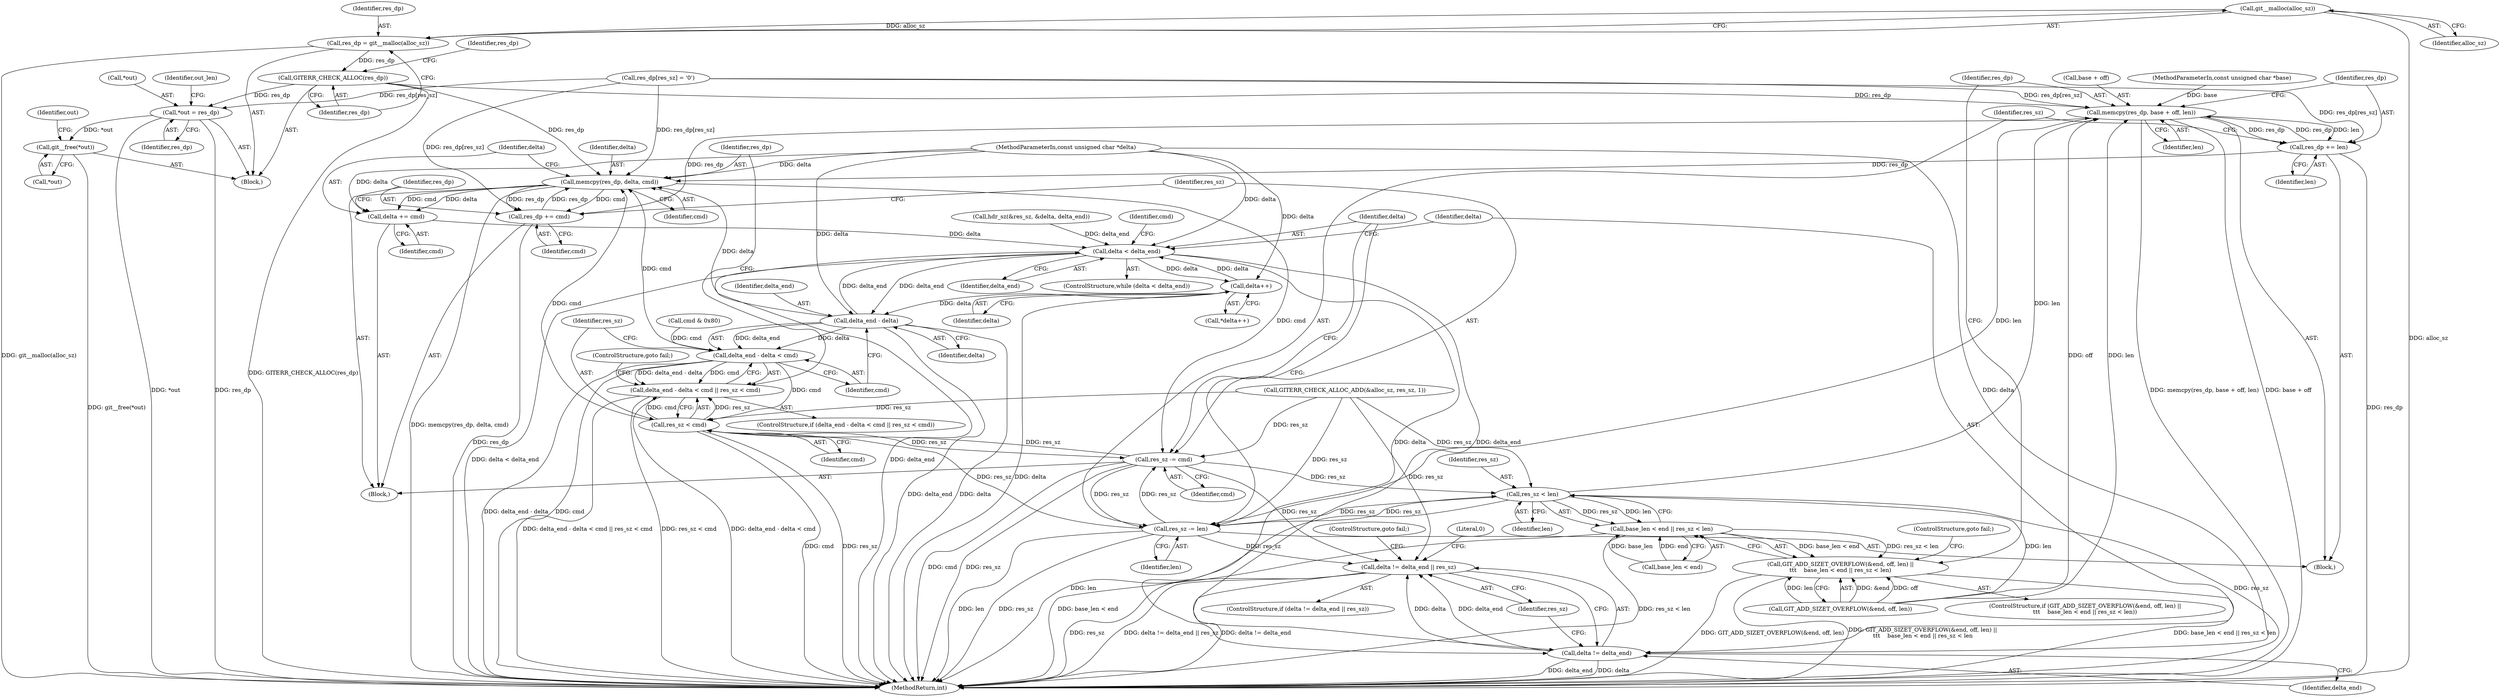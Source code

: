 digraph "0_libgit2_c1577110467b701dcbcf9439ac225ea851b47d22@API" {
"1000173" [label="(Call,git__malloc(alloc_sz))"];
"1000171" [label="(Call,res_dp = git__malloc(alloc_sz))"];
"1000175" [label="(Call,GITERR_CHECK_ALLOC(res_dp))"];
"1000182" [label="(Call,*out = res_dp)"];
"1000338" [label="(Call,git__free(*out))"];
"1000285" [label="(Call,memcpy(res_dp, base + off, len))"];
"1000291" [label="(Call,res_dp += len)"];
"1000312" [label="(Call,memcpy(res_dp, delta, cmd))"];
"1000316" [label="(Call,delta += cmd)"];
"1000191" [label="(Call,delta < delta_end)"];
"1000199" [label="(Call,delta++)"];
"1000304" [label="(Call,delta_end - delta)"];
"1000303" [label="(Call,delta_end - delta < cmd)"];
"1000302" [label="(Call,delta_end - delta < cmd || res_sz < cmd)"];
"1000308" [label="(Call,res_sz < cmd)"];
"1000322" [label="(Call,res_sz -= cmd)"];
"1000281" [label="(Call,res_sz < len)"];
"1000277" [label="(Call,base_len < end || res_sz < len)"];
"1000271" [label="(Call,GIT_ADD_SIZET_OVERFLOW(&end, off, len) ||\n\t\t\t    base_len < end || res_sz < len)"];
"1000294" [label="(Call,res_sz -= len)"];
"1000329" [label="(Call,delta != delta_end || res_sz)"];
"1000330" [label="(Call,delta != delta_end)"];
"1000319" [label="(Call,res_dp += cmd)"];
"1000312" [label="(Call,memcpy(res_dp, delta, cmd))"];
"1000109" [label="(MethodParameterIn,const unsigned char *delta)"];
"1000318" [label="(Identifier,cmd)"];
"1000316" [label="(Call,delta += cmd)"];
"1000283" [label="(Identifier,len)"];
"1000171" [label="(Call,res_dp = git__malloc(alloc_sz))"];
"1000308" [label="(Call,res_sz < cmd)"];
"1000176" [label="(Identifier,res_dp)"];
"1000305" [label="(Identifier,delta_end)"];
"1000307" [label="(Identifier,cmd)"];
"1000339" [label="(Call,*out)"];
"1000193" [label="(Identifier,delta_end)"];
"1000291" [label="(Call,res_dp += len)"];
"1000303" [label="(Call,delta_end - delta < cmd)"];
"1000202" [label="(Call,cmd & 0x80)"];
"1000198" [label="(Call,*delta++)"];
"1000287" [label="(Call,base + off)"];
"1000295" [label="(Identifier,res_sz)"];
"1000324" [label="(Identifier,cmd)"];
"1000323" [label="(Identifier,res_sz)"];
"1000294" [label="(Call,res_sz -= len)"];
"1000317" [label="(Identifier,delta)"];
"1000330" [label="(Call,delta != delta_end)"];
"1000197" [label="(Identifier,cmd)"];
"1000306" [label="(Identifier,delta)"];
"1000329" [label="(Call,delta != delta_end || res_sz)"];
"1000277" [label="(Call,base_len < end || res_sz < len)"];
"1000152" [label="(Call,hdr_sz(&res_sz, &delta, delta_end))"];
"1000302" [label="(Call,delta_end - delta < cmd || res_sz < cmd)"];
"1000309" [label="(Identifier,res_sz)"];
"1000332" [label="(Identifier,delta_end)"];
"1000175" [label="(Call,GITERR_CHECK_ALLOC(res_dp))"];
"1000177" [label="(Call,res_dp[res_sz] = '\0')"];
"1000192" [label="(Identifier,delta)"];
"1000355" [label="(MethodReturn,int)"];
"1000300" [label="(Block,)"];
"1000304" [label="(Call,delta_end - delta)"];
"1000311" [label="(ControlStructure,goto fail;)"];
"1000282" [label="(Identifier,res_sz)"];
"1000296" [label="(Identifier,len)"];
"1000292" [label="(Identifier,res_dp)"];
"1000182" [label="(Call,*out = res_dp)"];
"1000270" [label="(ControlStructure,if (GIT_ADD_SIZET_OVERFLOW(&end, off, len) ||\n\t\t\t    base_len < end || res_sz < len))"];
"1000272" [label="(Call,GIT_ADD_SIZET_OVERFLOW(&end, off, len))"];
"1000107" [label="(MethodParameterIn,const unsigned char *base)"];
"1000284" [label="(ControlStructure,goto fail;)"];
"1000343" [label="(Identifier,out)"];
"1000313" [label="(Identifier,res_dp)"];
"1000190" [label="(ControlStructure,while (delta < delta_end))"];
"1000336" [label="(Literal,0)"];
"1000310" [label="(Identifier,cmd)"];
"1000286" [label="(Identifier,res_dp)"];
"1000191" [label="(Call,delta < delta_end)"];
"1000331" [label="(Identifier,delta)"];
"1000166" [label="(Call,GITERR_CHECK_ALLOC_ADD(&alloc_sz, res_sz, 1))"];
"1000293" [label="(Identifier,len)"];
"1000188" [label="(Identifier,out_len)"];
"1000200" [label="(Identifier,delta)"];
"1000278" [label="(Call,base_len < end)"];
"1000338" [label="(Call,git__free(*out))"];
"1000173" [label="(Call,git__malloc(alloc_sz))"];
"1000183" [label="(Call,*out)"];
"1000319" [label="(Call,res_dp += cmd)"];
"1000179" [label="(Identifier,res_dp)"];
"1000199" [label="(Call,delta++)"];
"1000301" [label="(ControlStructure,if (delta_end - delta < cmd || res_sz < cmd))"];
"1000328" [label="(ControlStructure,if (delta != delta_end || res_sz))"];
"1000271" [label="(Call,GIT_ADD_SIZET_OVERFLOW(&end, off, len) ||\n\t\t\t    base_len < end || res_sz < len)"];
"1000333" [label="(Identifier,res_sz)"];
"1000111" [label="(Block,)"];
"1000322" [label="(Call,res_sz -= cmd)"];
"1000315" [label="(Identifier,cmd)"];
"1000314" [label="(Identifier,delta)"];
"1000321" [label="(Identifier,cmd)"];
"1000172" [label="(Identifier,res_dp)"];
"1000205" [label="(Block,)"];
"1000281" [label="(Call,res_sz < len)"];
"1000285" [label="(Call,memcpy(res_dp, base + off, len))"];
"1000290" [label="(Identifier,len)"];
"1000320" [label="(Identifier,res_dp)"];
"1000334" [label="(ControlStructure,goto fail;)"];
"1000185" [label="(Identifier,res_dp)"];
"1000174" [label="(Identifier,alloc_sz)"];
"1000173" -> "1000171"  [label="AST: "];
"1000173" -> "1000174"  [label="CFG: "];
"1000174" -> "1000173"  [label="AST: "];
"1000171" -> "1000173"  [label="CFG: "];
"1000173" -> "1000355"  [label="DDG: alloc_sz"];
"1000173" -> "1000171"  [label="DDG: alloc_sz"];
"1000171" -> "1000111"  [label="AST: "];
"1000172" -> "1000171"  [label="AST: "];
"1000176" -> "1000171"  [label="CFG: "];
"1000171" -> "1000355"  [label="DDG: git__malloc(alloc_sz)"];
"1000171" -> "1000175"  [label="DDG: res_dp"];
"1000175" -> "1000111"  [label="AST: "];
"1000175" -> "1000176"  [label="CFG: "];
"1000176" -> "1000175"  [label="AST: "];
"1000179" -> "1000175"  [label="CFG: "];
"1000175" -> "1000355"  [label="DDG: GITERR_CHECK_ALLOC(res_dp)"];
"1000175" -> "1000182"  [label="DDG: res_dp"];
"1000175" -> "1000285"  [label="DDG: res_dp"];
"1000175" -> "1000312"  [label="DDG: res_dp"];
"1000182" -> "1000111"  [label="AST: "];
"1000182" -> "1000185"  [label="CFG: "];
"1000183" -> "1000182"  [label="AST: "];
"1000185" -> "1000182"  [label="AST: "];
"1000188" -> "1000182"  [label="CFG: "];
"1000182" -> "1000355"  [label="DDG: res_dp"];
"1000182" -> "1000355"  [label="DDG: *out"];
"1000177" -> "1000182"  [label="DDG: res_dp[res_sz]"];
"1000182" -> "1000338"  [label="DDG: *out"];
"1000338" -> "1000111"  [label="AST: "];
"1000338" -> "1000339"  [label="CFG: "];
"1000339" -> "1000338"  [label="AST: "];
"1000343" -> "1000338"  [label="CFG: "];
"1000338" -> "1000355"  [label="DDG: git__free(*out)"];
"1000285" -> "1000205"  [label="AST: "];
"1000285" -> "1000290"  [label="CFG: "];
"1000286" -> "1000285"  [label="AST: "];
"1000287" -> "1000285"  [label="AST: "];
"1000290" -> "1000285"  [label="AST: "];
"1000292" -> "1000285"  [label="CFG: "];
"1000285" -> "1000355"  [label="DDG: memcpy(res_dp, base + off, len)"];
"1000285" -> "1000355"  [label="DDG: base + off"];
"1000177" -> "1000285"  [label="DDG: res_dp[res_sz]"];
"1000291" -> "1000285"  [label="DDG: res_dp"];
"1000319" -> "1000285"  [label="DDG: res_dp"];
"1000107" -> "1000285"  [label="DDG: base"];
"1000272" -> "1000285"  [label="DDG: off"];
"1000272" -> "1000285"  [label="DDG: len"];
"1000281" -> "1000285"  [label="DDG: len"];
"1000285" -> "1000291"  [label="DDG: len"];
"1000285" -> "1000291"  [label="DDG: res_dp"];
"1000285" -> "1000294"  [label="DDG: len"];
"1000291" -> "1000205"  [label="AST: "];
"1000291" -> "1000293"  [label="CFG: "];
"1000292" -> "1000291"  [label="AST: "];
"1000293" -> "1000291"  [label="AST: "];
"1000295" -> "1000291"  [label="CFG: "];
"1000291" -> "1000355"  [label="DDG: res_dp"];
"1000177" -> "1000291"  [label="DDG: res_dp[res_sz]"];
"1000291" -> "1000312"  [label="DDG: res_dp"];
"1000312" -> "1000300"  [label="AST: "];
"1000312" -> "1000315"  [label="CFG: "];
"1000313" -> "1000312"  [label="AST: "];
"1000314" -> "1000312"  [label="AST: "];
"1000315" -> "1000312"  [label="AST: "];
"1000317" -> "1000312"  [label="CFG: "];
"1000312" -> "1000355"  [label="DDG: memcpy(res_dp, delta, cmd)"];
"1000177" -> "1000312"  [label="DDG: res_dp[res_sz]"];
"1000319" -> "1000312"  [label="DDG: res_dp"];
"1000304" -> "1000312"  [label="DDG: delta"];
"1000109" -> "1000312"  [label="DDG: delta"];
"1000308" -> "1000312"  [label="DDG: cmd"];
"1000303" -> "1000312"  [label="DDG: cmd"];
"1000312" -> "1000316"  [label="DDG: cmd"];
"1000312" -> "1000316"  [label="DDG: delta"];
"1000312" -> "1000319"  [label="DDG: cmd"];
"1000312" -> "1000319"  [label="DDG: res_dp"];
"1000312" -> "1000322"  [label="DDG: cmd"];
"1000316" -> "1000300"  [label="AST: "];
"1000316" -> "1000318"  [label="CFG: "];
"1000317" -> "1000316"  [label="AST: "];
"1000318" -> "1000316"  [label="AST: "];
"1000320" -> "1000316"  [label="CFG: "];
"1000316" -> "1000191"  [label="DDG: delta"];
"1000109" -> "1000316"  [label="DDG: delta"];
"1000191" -> "1000190"  [label="AST: "];
"1000191" -> "1000193"  [label="CFG: "];
"1000192" -> "1000191"  [label="AST: "];
"1000193" -> "1000191"  [label="AST: "];
"1000197" -> "1000191"  [label="CFG: "];
"1000331" -> "1000191"  [label="CFG: "];
"1000191" -> "1000355"  [label="DDG: delta < delta_end"];
"1000191" -> "1000355"  [label="DDG: delta_end"];
"1000199" -> "1000191"  [label="DDG: delta"];
"1000109" -> "1000191"  [label="DDG: delta"];
"1000152" -> "1000191"  [label="DDG: delta_end"];
"1000304" -> "1000191"  [label="DDG: delta_end"];
"1000191" -> "1000199"  [label="DDG: delta"];
"1000191" -> "1000304"  [label="DDG: delta_end"];
"1000191" -> "1000330"  [label="DDG: delta"];
"1000191" -> "1000330"  [label="DDG: delta_end"];
"1000199" -> "1000198"  [label="AST: "];
"1000199" -> "1000200"  [label="CFG: "];
"1000200" -> "1000199"  [label="AST: "];
"1000198" -> "1000199"  [label="CFG: "];
"1000199" -> "1000355"  [label="DDG: delta"];
"1000109" -> "1000199"  [label="DDG: delta"];
"1000199" -> "1000304"  [label="DDG: delta"];
"1000304" -> "1000303"  [label="AST: "];
"1000304" -> "1000306"  [label="CFG: "];
"1000305" -> "1000304"  [label="AST: "];
"1000306" -> "1000304"  [label="AST: "];
"1000307" -> "1000304"  [label="CFG: "];
"1000304" -> "1000355"  [label="DDG: delta_end"];
"1000304" -> "1000355"  [label="DDG: delta"];
"1000304" -> "1000303"  [label="DDG: delta_end"];
"1000304" -> "1000303"  [label="DDG: delta"];
"1000109" -> "1000304"  [label="DDG: delta"];
"1000303" -> "1000302"  [label="AST: "];
"1000303" -> "1000307"  [label="CFG: "];
"1000307" -> "1000303"  [label="AST: "];
"1000309" -> "1000303"  [label="CFG: "];
"1000302" -> "1000303"  [label="CFG: "];
"1000303" -> "1000355"  [label="DDG: delta_end - delta"];
"1000303" -> "1000355"  [label="DDG: cmd"];
"1000303" -> "1000302"  [label="DDG: delta_end - delta"];
"1000303" -> "1000302"  [label="DDG: cmd"];
"1000202" -> "1000303"  [label="DDG: cmd"];
"1000303" -> "1000308"  [label="DDG: cmd"];
"1000302" -> "1000301"  [label="AST: "];
"1000302" -> "1000308"  [label="CFG: "];
"1000308" -> "1000302"  [label="AST: "];
"1000311" -> "1000302"  [label="CFG: "];
"1000313" -> "1000302"  [label="CFG: "];
"1000302" -> "1000355"  [label="DDG: delta_end - delta < cmd"];
"1000302" -> "1000355"  [label="DDG: delta_end - delta < cmd || res_sz < cmd"];
"1000302" -> "1000355"  [label="DDG: res_sz < cmd"];
"1000308" -> "1000302"  [label="DDG: res_sz"];
"1000308" -> "1000302"  [label="DDG: cmd"];
"1000308" -> "1000310"  [label="CFG: "];
"1000309" -> "1000308"  [label="AST: "];
"1000310" -> "1000308"  [label="AST: "];
"1000308" -> "1000355"  [label="DDG: cmd"];
"1000308" -> "1000355"  [label="DDG: res_sz"];
"1000294" -> "1000308"  [label="DDG: res_sz"];
"1000322" -> "1000308"  [label="DDG: res_sz"];
"1000166" -> "1000308"  [label="DDG: res_sz"];
"1000308" -> "1000322"  [label="DDG: res_sz"];
"1000322" -> "1000300"  [label="AST: "];
"1000322" -> "1000324"  [label="CFG: "];
"1000323" -> "1000322"  [label="AST: "];
"1000324" -> "1000322"  [label="AST: "];
"1000192" -> "1000322"  [label="CFG: "];
"1000322" -> "1000355"  [label="DDG: cmd"];
"1000322" -> "1000355"  [label="DDG: res_sz"];
"1000322" -> "1000281"  [label="DDG: res_sz"];
"1000322" -> "1000294"  [label="DDG: res_sz"];
"1000294" -> "1000322"  [label="DDG: res_sz"];
"1000166" -> "1000322"  [label="DDG: res_sz"];
"1000322" -> "1000329"  [label="DDG: res_sz"];
"1000281" -> "1000277"  [label="AST: "];
"1000281" -> "1000283"  [label="CFG: "];
"1000282" -> "1000281"  [label="AST: "];
"1000283" -> "1000281"  [label="AST: "];
"1000277" -> "1000281"  [label="CFG: "];
"1000281" -> "1000355"  [label="DDG: res_sz"];
"1000281" -> "1000355"  [label="DDG: len"];
"1000281" -> "1000277"  [label="DDG: res_sz"];
"1000281" -> "1000277"  [label="DDG: len"];
"1000294" -> "1000281"  [label="DDG: res_sz"];
"1000166" -> "1000281"  [label="DDG: res_sz"];
"1000272" -> "1000281"  [label="DDG: len"];
"1000281" -> "1000294"  [label="DDG: res_sz"];
"1000277" -> "1000271"  [label="AST: "];
"1000277" -> "1000278"  [label="CFG: "];
"1000278" -> "1000277"  [label="AST: "];
"1000271" -> "1000277"  [label="CFG: "];
"1000277" -> "1000355"  [label="DDG: base_len < end"];
"1000277" -> "1000355"  [label="DDG: res_sz < len"];
"1000277" -> "1000271"  [label="DDG: base_len < end"];
"1000277" -> "1000271"  [label="DDG: res_sz < len"];
"1000278" -> "1000277"  [label="DDG: base_len"];
"1000278" -> "1000277"  [label="DDG: end"];
"1000271" -> "1000270"  [label="AST: "];
"1000271" -> "1000272"  [label="CFG: "];
"1000272" -> "1000271"  [label="AST: "];
"1000284" -> "1000271"  [label="CFG: "];
"1000286" -> "1000271"  [label="CFG: "];
"1000271" -> "1000355"  [label="DDG: base_len < end || res_sz < len"];
"1000271" -> "1000355"  [label="DDG: GIT_ADD_SIZET_OVERFLOW(&end, off, len)"];
"1000271" -> "1000355"  [label="DDG: GIT_ADD_SIZET_OVERFLOW(&end, off, len) ||\n\t\t\t    base_len < end || res_sz < len"];
"1000272" -> "1000271"  [label="DDG: &end"];
"1000272" -> "1000271"  [label="DDG: off"];
"1000272" -> "1000271"  [label="DDG: len"];
"1000294" -> "1000205"  [label="AST: "];
"1000294" -> "1000296"  [label="CFG: "];
"1000295" -> "1000294"  [label="AST: "];
"1000296" -> "1000294"  [label="AST: "];
"1000192" -> "1000294"  [label="CFG: "];
"1000294" -> "1000355"  [label="DDG: len"];
"1000294" -> "1000355"  [label="DDG: res_sz"];
"1000166" -> "1000294"  [label="DDG: res_sz"];
"1000294" -> "1000329"  [label="DDG: res_sz"];
"1000329" -> "1000328"  [label="AST: "];
"1000329" -> "1000330"  [label="CFG: "];
"1000329" -> "1000333"  [label="CFG: "];
"1000330" -> "1000329"  [label="AST: "];
"1000333" -> "1000329"  [label="AST: "];
"1000334" -> "1000329"  [label="CFG: "];
"1000336" -> "1000329"  [label="CFG: "];
"1000329" -> "1000355"  [label="DDG: res_sz"];
"1000329" -> "1000355"  [label="DDG: delta != delta_end || res_sz"];
"1000329" -> "1000355"  [label="DDG: delta != delta_end"];
"1000330" -> "1000329"  [label="DDG: delta"];
"1000330" -> "1000329"  [label="DDG: delta_end"];
"1000166" -> "1000329"  [label="DDG: res_sz"];
"1000330" -> "1000332"  [label="CFG: "];
"1000331" -> "1000330"  [label="AST: "];
"1000332" -> "1000330"  [label="AST: "];
"1000333" -> "1000330"  [label="CFG: "];
"1000330" -> "1000355"  [label="DDG: delta"];
"1000330" -> "1000355"  [label="DDG: delta_end"];
"1000109" -> "1000330"  [label="DDG: delta"];
"1000319" -> "1000300"  [label="AST: "];
"1000319" -> "1000321"  [label="CFG: "];
"1000320" -> "1000319"  [label="AST: "];
"1000321" -> "1000319"  [label="AST: "];
"1000323" -> "1000319"  [label="CFG: "];
"1000319" -> "1000355"  [label="DDG: res_dp"];
"1000177" -> "1000319"  [label="DDG: res_dp[res_sz]"];
}
